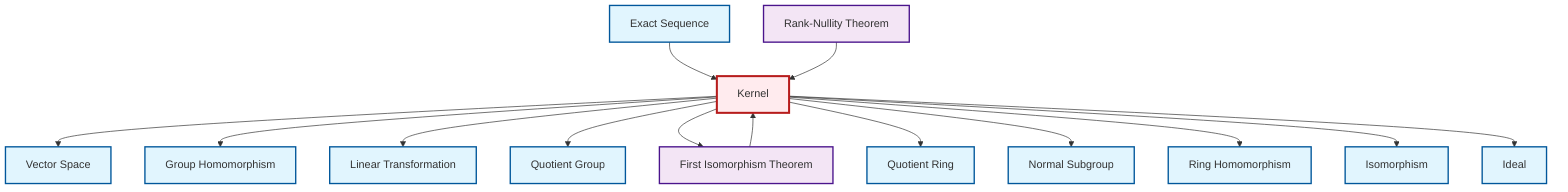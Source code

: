 graph TD
    classDef definition fill:#e1f5fe,stroke:#01579b,stroke-width:2px
    classDef theorem fill:#f3e5f5,stroke:#4a148c,stroke-width:2px
    classDef axiom fill:#fff3e0,stroke:#e65100,stroke-width:2px
    classDef example fill:#e8f5e9,stroke:#1b5e20,stroke-width:2px
    classDef current fill:#ffebee,stroke:#b71c1c,stroke-width:3px
    def-quotient-group["Quotient Group"]:::definition
    def-kernel["Kernel"]:::definition
    def-vector-space["Vector Space"]:::definition
    def-ideal["Ideal"]:::definition
    def-normal-subgroup["Normal Subgroup"]:::definition
    def-quotient-ring["Quotient Ring"]:::definition
    def-isomorphism["Isomorphism"]:::definition
    def-ring-homomorphism["Ring Homomorphism"]:::definition
    def-exact-sequence["Exact Sequence"]:::definition
    def-homomorphism["Group Homomorphism"]:::definition
    thm-first-isomorphism["First Isomorphism Theorem"]:::theorem
    thm-rank-nullity["Rank-Nullity Theorem"]:::theorem
    def-linear-transformation["Linear Transformation"]:::definition
    def-kernel --> def-vector-space
    def-kernel --> def-homomorphism
    def-kernel --> def-linear-transformation
    def-kernel --> def-quotient-group
    def-kernel --> thm-first-isomorphism
    def-exact-sequence --> def-kernel
    def-kernel --> def-quotient-ring
    def-kernel --> def-normal-subgroup
    thm-first-isomorphism --> def-kernel
    def-kernel --> def-ring-homomorphism
    def-kernel --> def-isomorphism
    thm-rank-nullity --> def-kernel
    def-kernel --> def-ideal
    class def-kernel current
